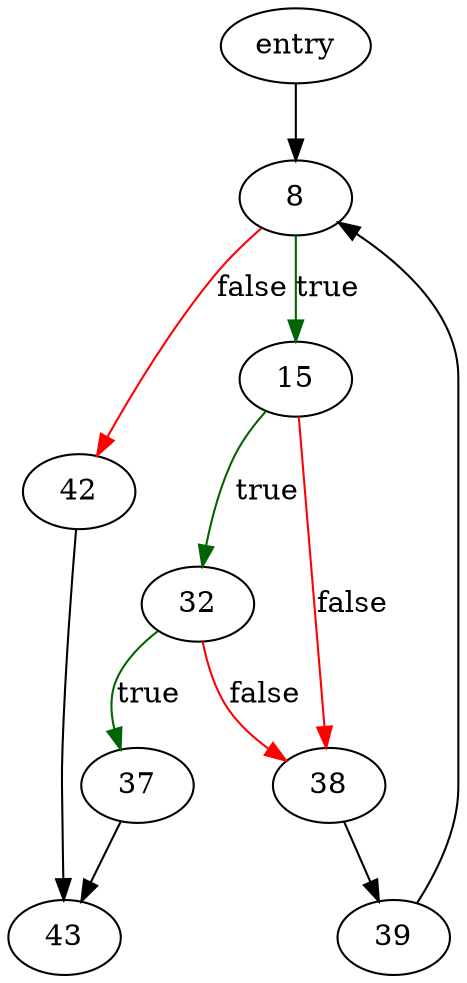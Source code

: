 digraph "collationMatch" {
	// Node definitions.
	2 [label=entry];
	8;
	15;
	32;
	37;
	38;
	39;
	42;
	43;

	// Edge definitions.
	2 -> 8;
	8 -> 15 [
		color=darkgreen
		label=true
	];
	8 -> 42 [
		color=red
		label=false
	];
	15 -> 32 [
		color=darkgreen
		label=true
	];
	15 -> 38 [
		color=red
		label=false
	];
	32 -> 37 [
		color=darkgreen
		label=true
	];
	32 -> 38 [
		color=red
		label=false
	];
	37 -> 43;
	38 -> 39;
	39 -> 8;
	42 -> 43;
}